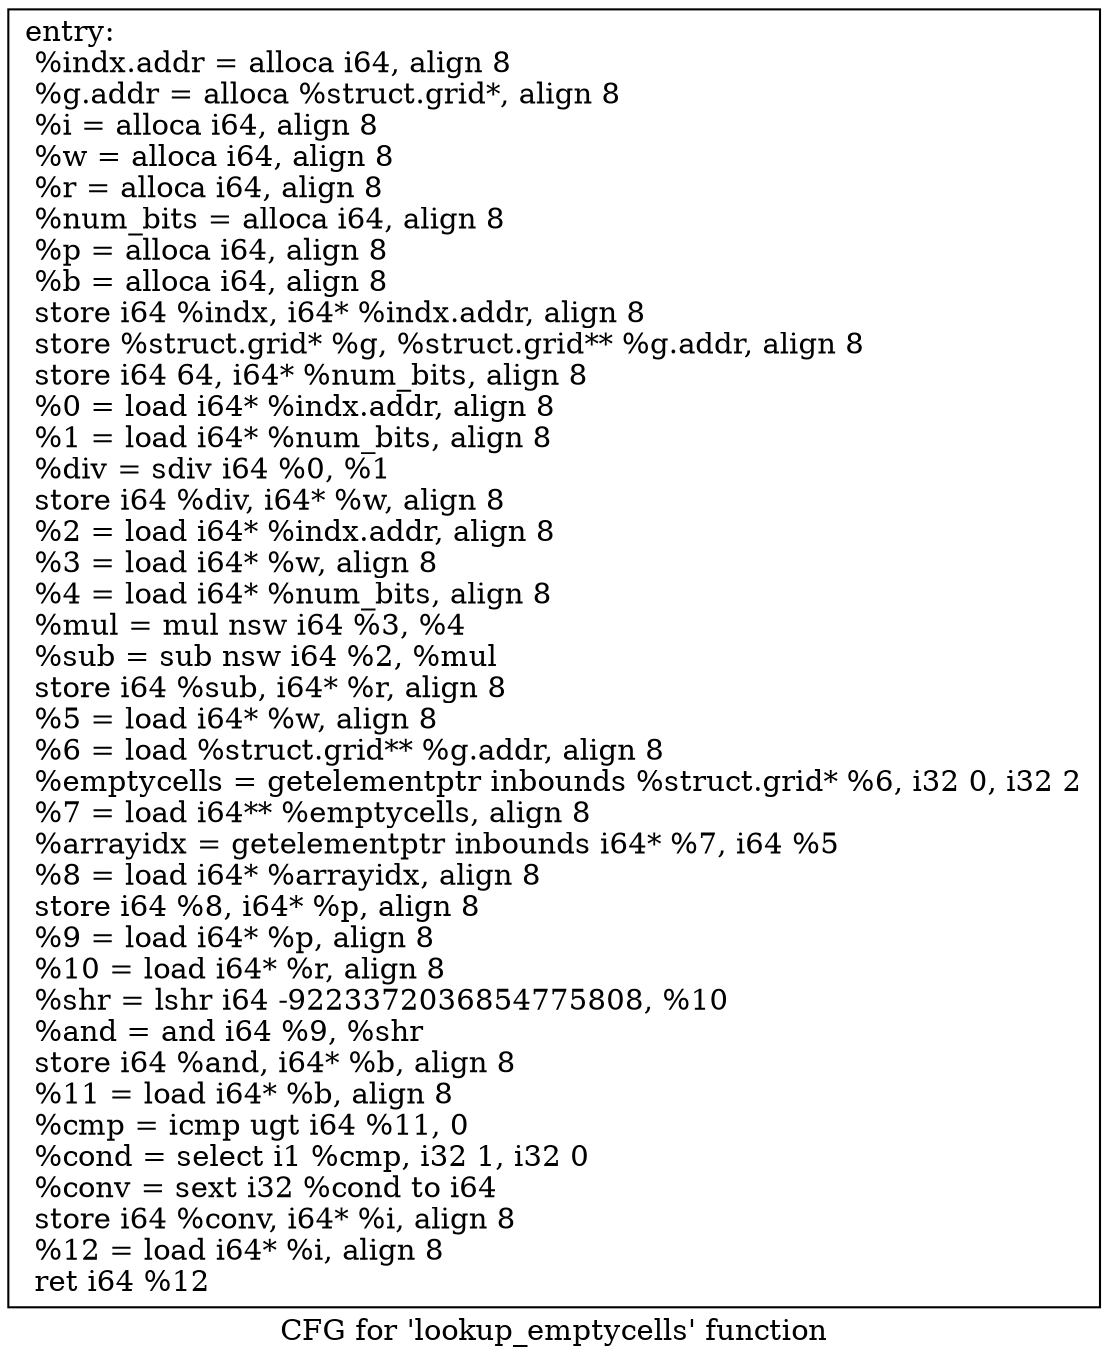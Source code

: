 digraph "CFG for 'lookup_emptycells' function" {
	label="CFG for 'lookup_emptycells' function";

	Node0x5f74030 [shape=record,label="{entry:\l  %indx.addr = alloca i64, align 8\l  %g.addr = alloca %struct.grid*, align 8\l  %i = alloca i64, align 8\l  %w = alloca i64, align 8\l  %r = alloca i64, align 8\l  %num_bits = alloca i64, align 8\l  %p = alloca i64, align 8\l  %b = alloca i64, align 8\l  store i64 %indx, i64* %indx.addr, align 8\l  store %struct.grid* %g, %struct.grid** %g.addr, align 8\l  store i64 64, i64* %num_bits, align 8\l  %0 = load i64* %indx.addr, align 8\l  %1 = load i64* %num_bits, align 8\l  %div = sdiv i64 %0, %1\l  store i64 %div, i64* %w, align 8\l  %2 = load i64* %indx.addr, align 8\l  %3 = load i64* %w, align 8\l  %4 = load i64* %num_bits, align 8\l  %mul = mul nsw i64 %3, %4\l  %sub = sub nsw i64 %2, %mul\l  store i64 %sub, i64* %r, align 8\l  %5 = load i64* %w, align 8\l  %6 = load %struct.grid** %g.addr, align 8\l  %emptycells = getelementptr inbounds %struct.grid* %6, i32 0, i32 2\l  %7 = load i64** %emptycells, align 8\l  %arrayidx = getelementptr inbounds i64* %7, i64 %5\l  %8 = load i64* %arrayidx, align 8\l  store i64 %8, i64* %p, align 8\l  %9 = load i64* %p, align 8\l  %10 = load i64* %r, align 8\l  %shr = lshr i64 -9223372036854775808, %10\l  %and = and i64 %9, %shr\l  store i64 %and, i64* %b, align 8\l  %11 = load i64* %b, align 8\l  %cmp = icmp ugt i64 %11, 0\l  %cond = select i1 %cmp, i32 1, i32 0\l  %conv = sext i32 %cond to i64\l  store i64 %conv, i64* %i, align 8\l  %12 = load i64* %i, align 8\l  ret i64 %12\l}"];
}
